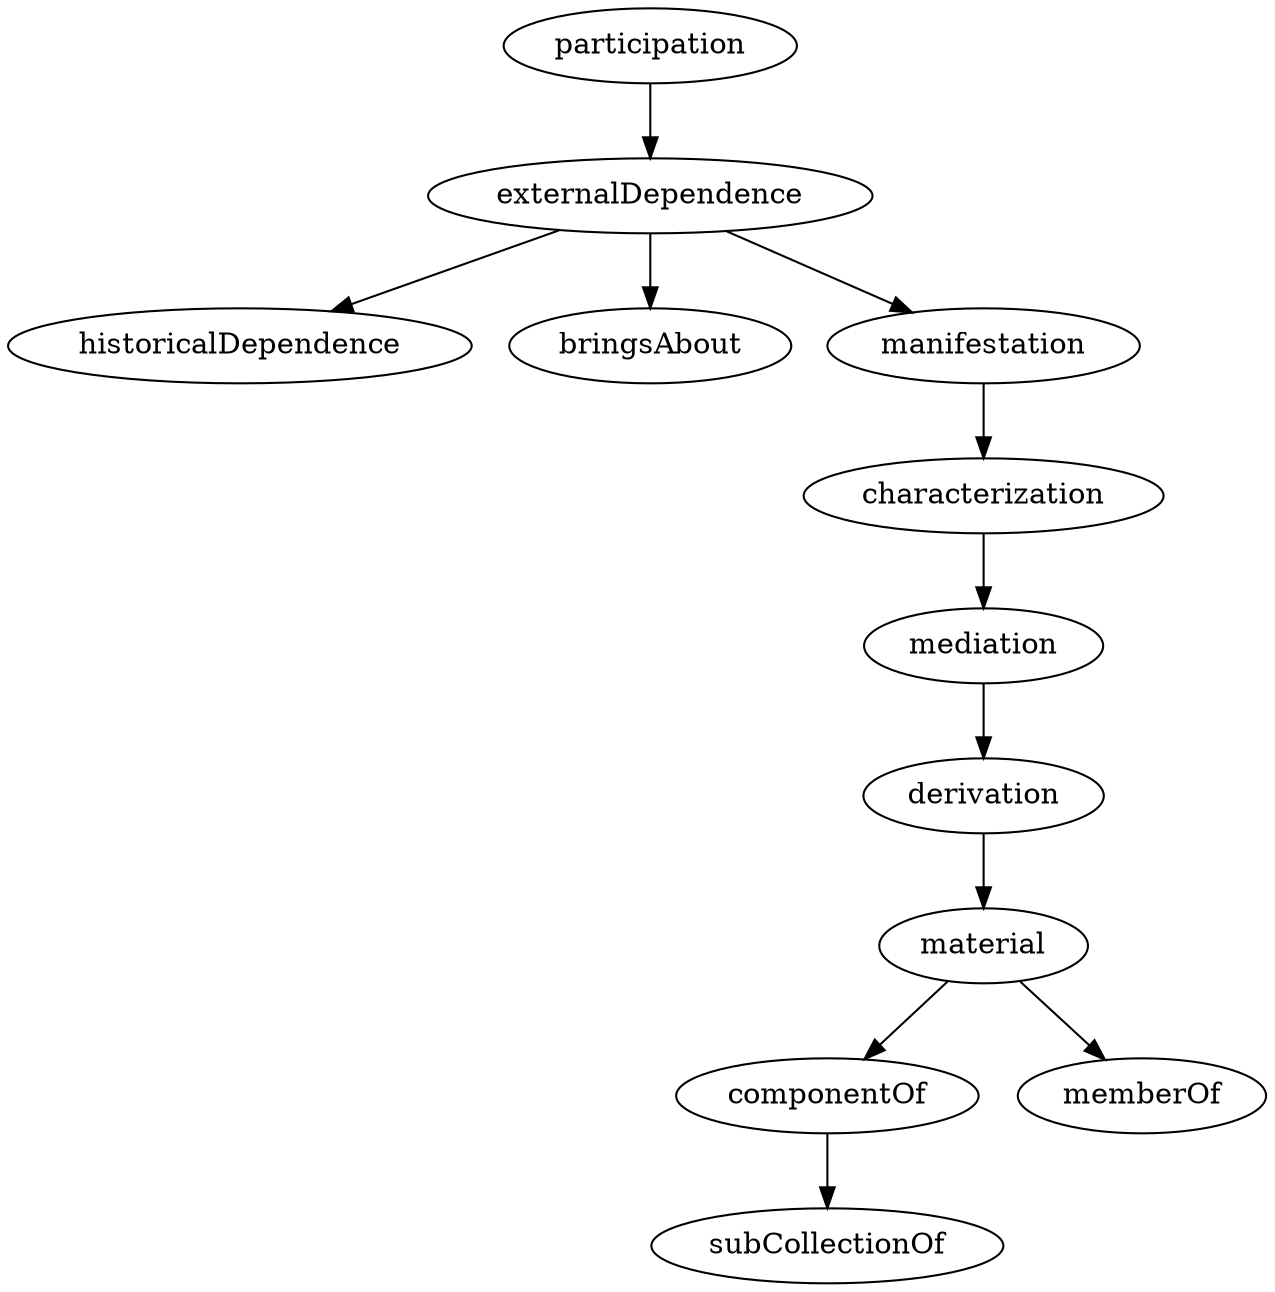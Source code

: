 strict digraph  {
participation;
externalDependence;
historicalDependence;
bringsAbout;
manifestation;
characterization;
mediation;
derivation;
material;
componentOf;
memberOf;
subCollectionOf;
participation -> externalDependence;
externalDependence -> historicalDependence;
externalDependence -> bringsAbout;
externalDependence -> manifestation;
manifestation -> characterization;
characterization -> mediation;
mediation -> derivation;
derivation -> material;
material -> componentOf;
material -> memberOf;
componentOf -> subCollectionOf;
}
